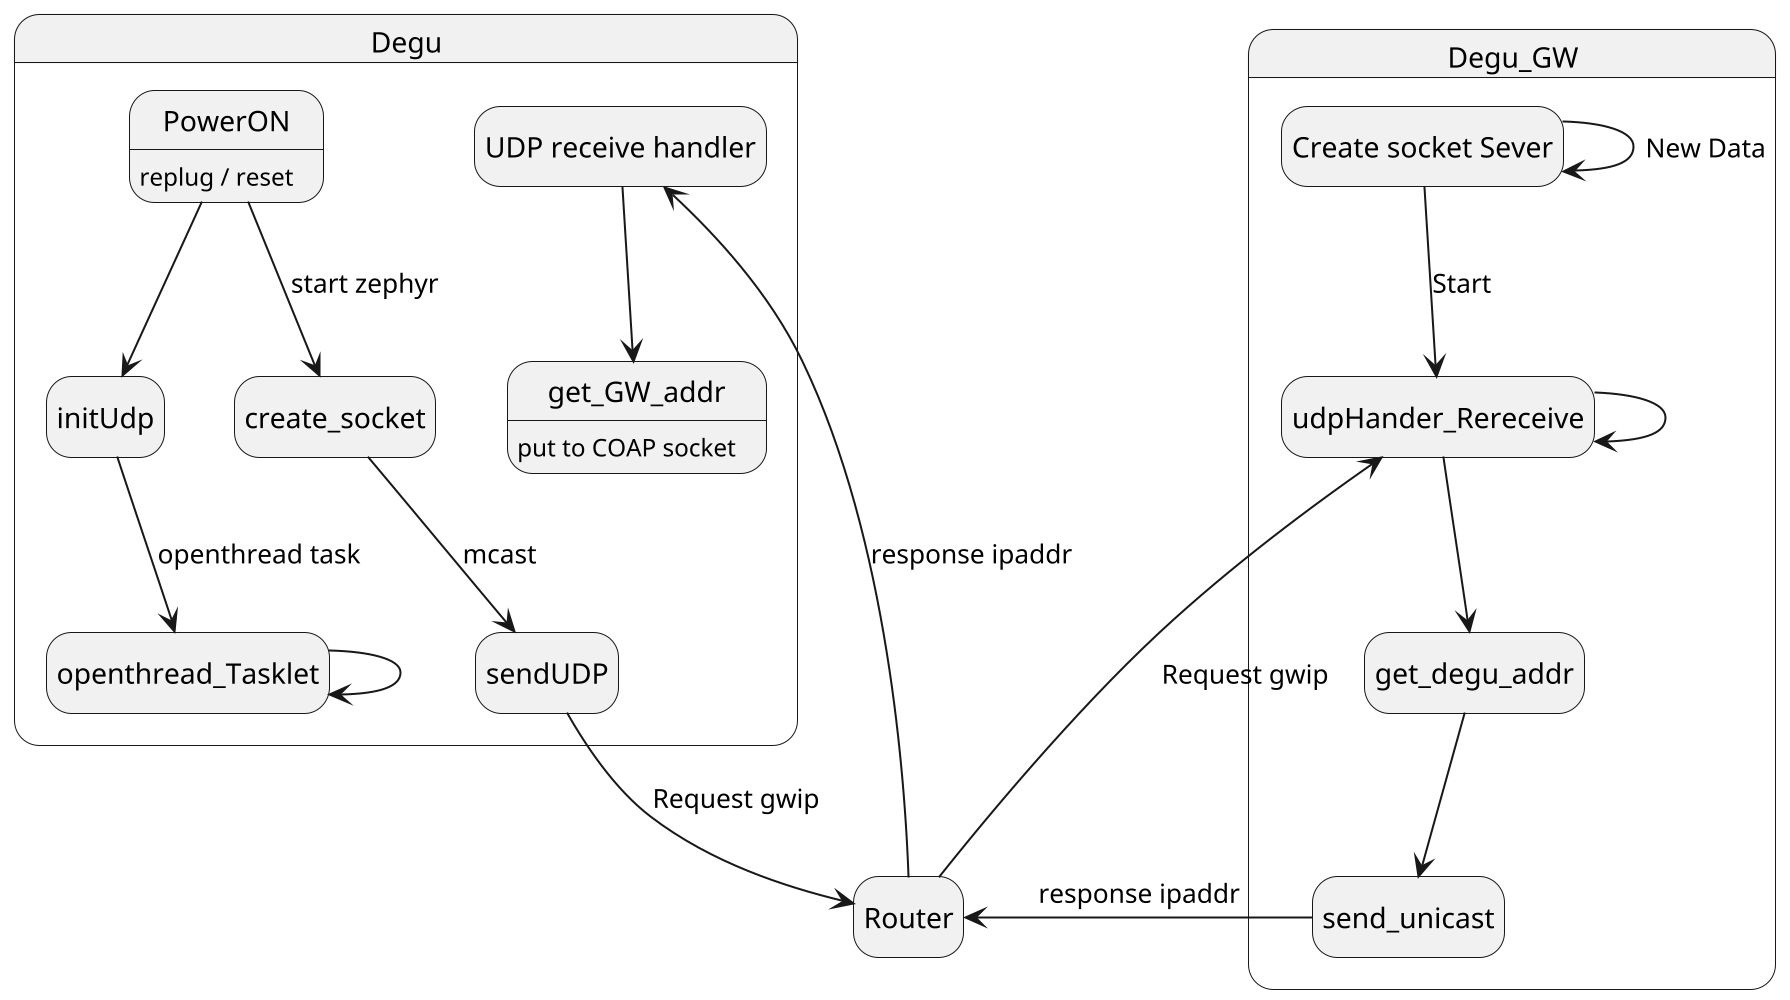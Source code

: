 @startuml
scale 2000 width
scale 1000 height
hide empty description
state Degu {
  state "PowerON" as long0
  long0 : replug / reset
  long0 --> create_socket : start zephyr
  long0 --> initUdp
  initUdp --> openthread_Tasklet : openthread task
  openthread_Tasklet --> openthread_Tasklet
  create_socket --> sendUDP : mcast
  state "UDP receive handler" as long3
  long3 --> get_GW_addr
  get_GW_addr : put to COAP socket
}

sendUDP --> Router : Request gwip

state Degu_GW {
  state "Create socket Sever" as long1
  long1 --> long1 : New Data
  long1 --> udpHander_Rereceive : Start
  udpHander_Rereceive --> udpHander_Rereceive
  Router --> udpHander_Rereceive : Request gwip
  udpHander_Rereceive --> get_degu_addr
  get_degu_addr --> send_unicast
  send_unicast -> Router : response ipaddr
  Router --> long3 : response ipaddr
}
@enduml
